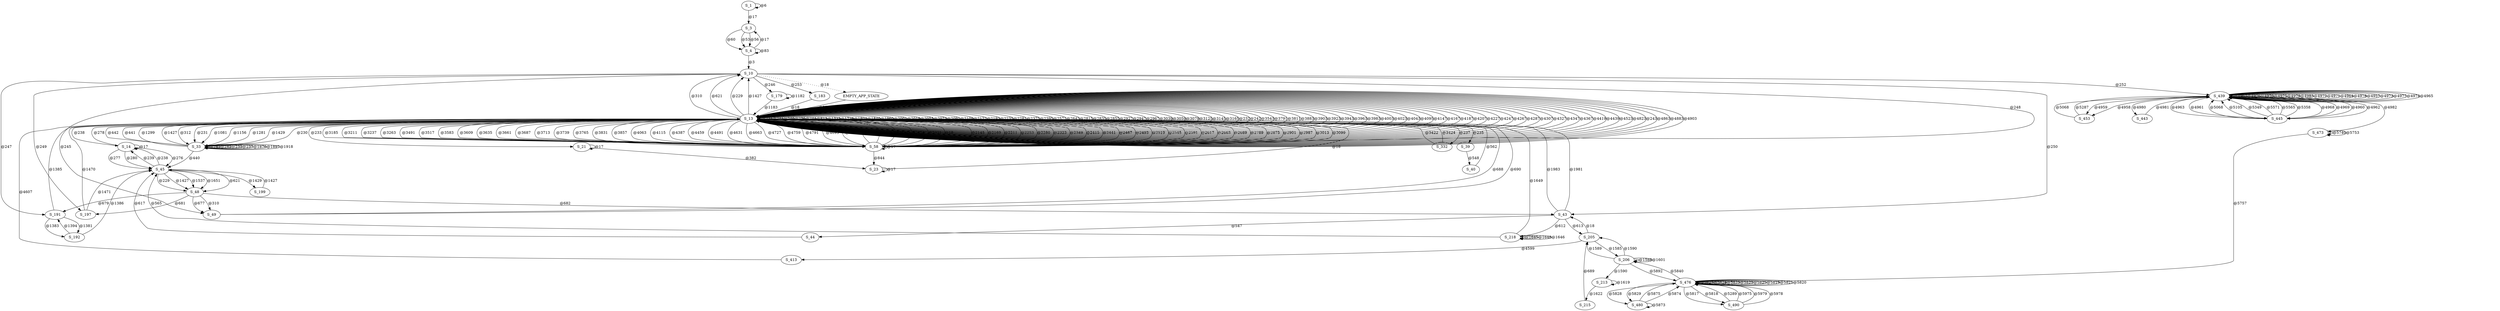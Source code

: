 digraph graphtest {
  S_1 -> S_1  [ label="@6"] ;
  S_1 -> S_3  [ label="@17"] ;
  S_3 -> S_4  [ label="@60"] ;
  S_3 -> S_4  [ label="@53"] ;
  S_3 -> S_4  [ label="@56"] ;
  S_4 -> S_3  [ label="@17"] ;
  S_4 -> S_4  [ label="@83"] ;
  S_4 -> S_10  [ label="@3"] ;
  S_10 -> EMPTY_APP_STATE  [ style=dotted,label="@18"] ;
  S_10 -> S_43  [ label="@250"] ;
  S_10 -> S_58  [ label="@248"] ;
  S_10 -> S_179  [ label="@246"] ;
  S_10 -> S_183  [ label="@253"] ;
  S_10 -> S_191  [ label="@247"] ;
  S_10 -> S_49  [ label="@245"] ;
  S_10 -> S_197  [ label="@249"] ;
  S_10 -> S_439  [ label="@252"] ;
  EMPTY_APP_STATE -> S_13  [ label="@257"] ;
  S_13 -> S_14  [ label="@238"] ;
  S_13 -> S_13  [ label="@234"] ;
  S_13 -> S_13  [ label="@241"] ;
  S_13 -> S_13  [ label="@240"] ;
  S_13 -> S_13  [ label="@236"] ;
  S_13 -> S_21  [ label="@233"] ;
  S_13 -> S_33  [ label="@312"] ;
  S_13 -> S_39  [ label="@235"] ;
  S_13 -> S_10  [ label="@310"] ;
  S_13 -> S_13  [ label="@244"] ;
  S_13 -> S_33  [ label="@231"] ;
  S_13 -> S_10  [ label="@621"] ;
  S_13 -> S_13  [ label="@813"] ;
  S_13 -> S_33  [ label="@1081"] ;
  S_13 -> S_10  [ label="@229"] ;
  S_13 -> S_33  [ label="@1156"] ;
  S_13 -> S_33  [ label="@1281"] ;
  S_13 -> S_13  [ label="@1333"] ;
  S_13 -> S_13  [ label="@1736"] ;
  S_13 -> S_13  [ label="@1804"] ;
  S_13 -> S_13  [ label="@1840"] ;
  S_13 -> S_33  [ label="@1429"] ;
  S_13 -> S_13  [ label="@1960"] ;
  S_13 -> S_13  [ label="@2001"] ;
  S_13 -> S_13  [ label="@2019"] ;
  S_13 -> S_13  [ label="@2055"] ;
  S_13 -> S_13  [ label="@2073"] ;
  S_13 -> S_13  [ label="@2091"] ;
  S_13 -> S_13  [ label="@2109"] ;
  S_13 -> S_13  [ label="@2127"] ;
  S_13 -> S_58  [ label="@2145"] ;
  S_13 -> S_58  [ label="@2169"] ;
  S_13 -> S_13  [ label="@2193"] ;
  S_13 -> S_58  [ label="@2211"] ;
  S_13 -> S_13  [ label="@2235"] ;
  S_13 -> S_58  [ label="@2253"] ;
  S_13 -> S_13  [ label="@2281"] ;
  S_13 -> S_58  [ label="@2280"] ;
  S_13 -> S_58  [ label="@2323"] ;
  S_13 -> S_58  [ label="@2349"] ;
  S_13 -> S_13  [ label="@2375"] ;
  S_13 -> S_13  [ label="@2395"] ;
  S_13 -> S_58  [ label="@2415"] ;
  S_13 -> S_58  [ label="@2441"] ;
  S_13 -> S_58  [ label="@2467"] ;
  S_13 -> S_58  [ label="@2493"] ;
  S_13 -> S_58  [ label="@2519"] ;
  S_13 -> S_58  [ label="@2545"] ;
  S_13 -> S_13  [ label="@2571"] ;
  S_13 -> S_58  [ label="@2591"] ;
  S_13 -> S_58  [ label="@2617"] ;
  S_13 -> S_13  [ label="@2643"] ;
  S_13 -> S_58  [ label="@2663"] ;
  S_13 -> S_58  [ label="@2689"] ;
  S_13 -> S_58  [ label="@2789"] ;
  S_13 -> S_13  [ label="@2815"] ;
  S_13 -> S_13  [ label="@2835"] ;
  S_13 -> S_13  [ label="@2855"] ;
  S_13 -> S_58  [ label="@2875"] ;
  S_13 -> S_58  [ label="@2901"] ;
  S_13 -> S_13  [ label="@2927"] ;
  S_13 -> S_13  [ label="@2947"] ;
  S_13 -> S_13  [ label="@2967"] ;
  S_13 -> S_58  [ label="@2987"] ;
  S_13 -> S_58  [ label="@3013"] ;
  S_13 -> S_13  [ label="@3039"] ;
  S_13 -> S_13  [ label="@3059"] ;
  S_13 -> S_13  [ label="@3079"] ;
  S_13 -> S_58  [ label="@3099"] ;
  S_13 -> S_13  [ label="@3125"] ;
  S_13 -> S_13  [ label="@3145"] ;
  S_13 -> S_13  [ label="@3165"] ;
  S_13 -> S_58  [ label="@3185"] ;
  S_13 -> S_58  [ label="@3211"] ;
  S_13 -> S_58  [ label="@3237"] ;
  S_13 -> S_58  [ label="@3263"] ;
  S_13 -> S_13  [ label="@232"] ;
  S_13 -> S_332  [ label="@237"] ;
  S_13 -> S_13  [ label="@242"] ;
  S_13 -> S_58  [ label="@3491"] ;
  S_13 -> S_58  [ label="@3517"] ;
  S_13 -> S_13  [ label="@3543"] ;
  S_13 -> S_58  [ label="@3583"] ;
  S_13 -> S_58  [ label="@3609"] ;
  S_13 -> S_58  [ label="@3635"] ;
  S_13 -> S_58  [ label="@3661"] ;
  S_13 -> S_58  [ label="@3687"] ;
  S_13 -> S_58  [ label="@3713"] ;
  S_13 -> S_58  [ label="@3739"] ;
  S_13 -> S_58  [ label="@3765"] ;
  S_13 -> S_13  [ label="@3791"] ;
  S_13 -> S_13  [ label="@3811"] ;
  S_13 -> S_58  [ label="@3831"] ;
  S_13 -> S_58  [ label="@3857"] ;
  S_13 -> S_13  [ label="@3883"] ;
  S_13 -> S_13  [ label="@3903"] ;
  S_13 -> S_13  [ label="@3923"] ;
  S_13 -> S_13  [ label="@3943"] ;
  S_13 -> S_13  [ label="@3963"] ;
  S_13 -> S_13  [ label="@3983"] ;
  S_13 -> S_13  [ label="@4003"] ;
  S_13 -> S_13  [ label="@4023"] ;
  S_13 -> S_13  [ label="@4043"] ;
  S_13 -> S_58  [ label="@4063"] ;
  S_13 -> S_13  [ label="@4095"] ;
  S_13 -> S_58  [ label="@4115"] ;
  S_13 -> S_13  [ label="@4147"] ;
  S_13 -> S_13  [ label="@4167"] ;
  S_13 -> S_13  [ label="@4187"] ;
  S_13 -> S_13  [ label="@4207"] ;
  S_13 -> S_13  [ label="@4227"] ;
  S_13 -> S_13  [ label="@4247"] ;
  S_13 -> S_13  [ label="@4267"] ;
  S_13 -> S_13  [ label="@4287"] ;
  S_13 -> S_13  [ label="@4307"] ;
  S_13 -> S_13  [ label="@4327"] ;
  S_13 -> S_13  [ label="@4347"] ;
  S_13 -> S_13  [ label="@4367"] ;
  S_13 -> S_58  [ label="@4387"] ;
  S_13 -> S_13  [ label="@4419"] ;
  S_13 -> S_13  [ label="@4439"] ;
  S_13 -> S_58  [ label="@4459"] ;
  S_13 -> S_58  [ label="@4491"] ;
  S_13 -> S_13  [ label="@4523"] ;
  S_13 -> S_58  [ label="@4631"] ;
  S_13 -> S_58  [ label="@4663"] ;
  S_13 -> S_58  [ label="@4695"] ;
  S_13 -> S_58  [ label="@4727"] ;
  S_13 -> S_58  [ label="@4759"] ;
  S_13 -> S_58  [ label="@4791"] ;
  S_13 -> S_13  [ label="@4823"] ;
  S_13 -> S_13  [ label="@243"] ;
  S_13 -> S_13  [ label="@4863"] ;
  S_13 -> S_13  [ label="@4883"] ;
  S_13 -> S_13  [ label="@4903"] ;
  S_13 -> S_10  [ label="@1427"] ;
  S_14 -> S_14  [ label="@17"] ;
  S_14 -> S_13  [ label="@278"] ;
  S_14 -> S_45  [ label="@276"] ;
  S_14 -> S_45  [ label="@277"] ;
  S_14 -> S_45  [ label="@280"] ;
  S_21 -> S_21  [ label="@17"] ;
  S_21 -> S_23  [ label="@382"] ;
  S_23 -> S_23  [ label="@17"] ;
  S_23 -> S_13  [ label="@18"] ;
  S_33 -> S_33  [ label="@243"] ;
  S_33 -> S_33  [ label="@242"] ;
  S_33 -> S_33  [ label="@232"] ;
  S_33 -> S_33  [ label="@237"] ;
  S_33 -> S_13  [ label="@230"] ;
  S_33 -> S_45  [ label="@440"] ;
  S_33 -> S_13  [ label="@442"] ;
  S_33 -> S_13  [ label="@441"] ;
  S_33 -> S_13  [ label="@1299"] ;
  S_33 -> S_33  [ label="@1876"] ;
  S_33 -> S_33  [ label="@1897"] ;
  S_33 -> S_33  [ label="@1918"] ;
  S_33 -> S_13  [ label="@1427"] ;
  S_39 -> S_40  [ label="@548"] ;
  S_40 -> S_13  [ label="@562"] ;
  S_43 -> S_44  [ label="@547"] ;
  S_43 -> S_205  [ label="@613"] ;
  S_43 -> S_218  [ label="@612"] ;
  S_43 -> S_13  [ label="@1983"] ;
  S_43 -> S_13  [ label="@1981"] ;
  S_44 -> S_45  [ label="@617"] ;
  S_45 -> S_14  [ label="@239"] ;
  S_45 -> S_48  [ label="@621"] ;
  S_45 -> S_48  [ label="@229"] ;
  S_45 -> S_48  [ label="@1427"] ;
  S_45 -> S_199  [ label="@1429"] ;
  S_45 -> S_14  [ label="@238"] ;
  S_45 -> S_48  [ label="@1537"] ;
  S_45 -> S_48  [ label="@1651"] ;
  S_48 -> S_49  [ label="@310"] ;
  S_48 -> S_49  [ label="@677"] ;
  S_48 -> S_197  [ label="@681"] ;
  S_48 -> S_43  [ label="@682"] ;
  S_48 -> S_191  [ label="@679"] ;
  S_49 -> S_13  [ label="@688"] ;
  S_49 -> S_13  [ label="@690"] ;
  S_58 -> S_23  [ label="@844"] ;
  S_58 -> S_13  [ label="@2150"] ;
  S_58 -> S_13  [ label="@2149"] ;
  S_58 -> S_13  [ label="@2174"] ;
  S_58 -> S_13  [ label="@2148"] ;
  S_58 -> S_13  [ label="@2151"] ;
  S_58 -> S_13  [ label="@2331"] ;
  S_58 -> S_13  [ label="@18"] ;
  S_58 -> S_58  [ label="@17"] ;
  S_179 -> S_179  [ label="@1182"] ;
  S_179 -> S_13  [ label="@1183"] ;
  S_183 -> S_13  [ label="@18"] ;
  S_191 -> S_192  [ label="@1381"] ;
  S_191 -> S_192  [ label="@1383"] ;
  S_191 -> S_13  [ label="@1385"] ;
  S_192 -> S_45  [ label="@1386"] ;
  S_192 -> S_191  [ label="@1394"] ;
  S_197 -> S_45  [ label="@1471"] ;
  S_197 -> S_13  [ label="@1470"] ;
  S_199 -> S_45  [ label="@1427"] ;
  S_205 -> S_206  [ label="@1585"] ;
  S_205 -> S_43  [ label="@18"] ;
  S_205 -> S_413  [ label="@4599"] ;
  S_206 -> S_205  [ label="@1590"] ;
  S_206 -> S_206  [ label="@1588"] ;
  S_206 -> S_205  [ label="@1589"] ;
  S_206 -> S_206  [ label="@1601"] ;
  S_206 -> S_213  [ label="@1590"] ;
  S_206 -> S_476  [ label="@5892"] ;
  S_213 -> S_213  [ label="@1619"] ;
  S_213 -> S_215  [ label="@1622"] ;
  S_215 -> S_205  [ label="@689"] ;
  S_218 -> S_45  [ label="@565"] ;
  S_218 -> S_218  [ label="@1645"] ;
  S_218 -> S_218  [ label="@1648"] ;
  S_218 -> S_218  [ label="@1646"] ;
  S_218 -> S_13  [ label="@1649"] ;
  S_332 -> S_13  [ label="@3422"] ;
  S_332 -> S_13  [ label="@3424"] ;
  S_413 -> S_13  [ label="@4607"] ;
  S_439 -> S_439  [ label="@4967"] ;
  S_439 -> S_439  [ label="@4976"] ;
  S_439 -> S_439  [ label="@4970"] ;
  S_439 -> S_443  [ label="@4980"] ;
  S_439 -> S_445  [ label="@4968"] ;
  S_439 -> S_439  [ label="@4975"] ;
  S_439 -> S_445  [ label="@4969"] ;
  S_439 -> S_439  [ label="@4979"] ;
  S_439 -> S_439  [ label="@4983"] ;
  S_439 -> S_439  [ label="@4972"] ;
  S_439 -> S_453  [ label="@4959"] ;
  S_439 -> S_439  [ label="@4971"] ;
  S_439 -> S_445  [ label="@4960"] ;
  S_439 -> S_453  [ label="@4958"] ;
  S_439 -> S_439  [ label="@4964"] ;
  S_439 -> S_439  [ label="@4978"] ;
  S_439 -> S_439  [ label="@4957"] ;
  S_439 -> S_439  [ label="@4973"] ;
  S_439 -> S_439  [ label="@4977"] ;
  S_439 -> S_445  [ label="@4962"] ;
  S_439 -> S_439  [ label="@4974"] ;
  S_439 -> S_445  [ label="@4963"] ;
  S_439 -> S_439  [ label="@4965"] ;
  S_439 -> S_445  [ label="@4961"] ;
  S_439 -> S_473  [ label="@4982"] ;
  S_443 -> S_439  [ label="@4981"] ;
  S_445 -> S_439  [ label="@5068"] ;
  S_445 -> S_439  [ label="@5105"] ;
  S_445 -> S_439  [ label="@5349"] ;
  S_445 -> S_439  [ label="@5571"] ;
  S_445 -> S_439  [ label="@5565"] ;
  S_445 -> S_439  [ label="@5358"] ;
  S_453 -> S_439  [ label="@5068"] ;
  S_453 -> S_439  [ label="@5287"] ;
  S_473 -> S_473  [ label="@5740"] ;
  S_473 -> S_473  [ label="@5753"] ;
  S_473 -> S_476  [ label="@5757"] ;
  S_476 -> S_476  [ label="@5827"] ;
  S_476 -> S_476  [ label="@5824"] ;
  S_476 -> S_476  [ label="@5823"] ;
  S_476 -> S_480  [ label="@5828"] ;
  S_476 -> S_206  [ label="@5840"] ;
  S_476 -> S_476  [ label="@5822"] ;
  S_476 -> S_476  [ label="@5825"] ;
  S_476 -> S_476  [ label="@5819"] ;
  S_476 -> S_480  [ label="@5829"] ;
  S_476 -> S_490  [ label="@5817"] ;
  S_476 -> S_476  [ label="@5821"] ;
  S_476 -> S_490  [ label="@5818"] ;
  S_476 -> S_476  [ label="@5820"] ;
  S_480 -> S_476  [ label="@5875"] ;
  S_480 -> S_480  [ label="@5873"] ;
  S_480 -> S_476  [ label="@5874"] ;
  S_490 -> S_476  [ label="@5289"] ;
  S_490 -> S_476  [ label="@5975"] ;
  S_490 -> S_476  [ label="@5979"] ;
  S_490 -> S_476  [ label="@5978"] ;
}